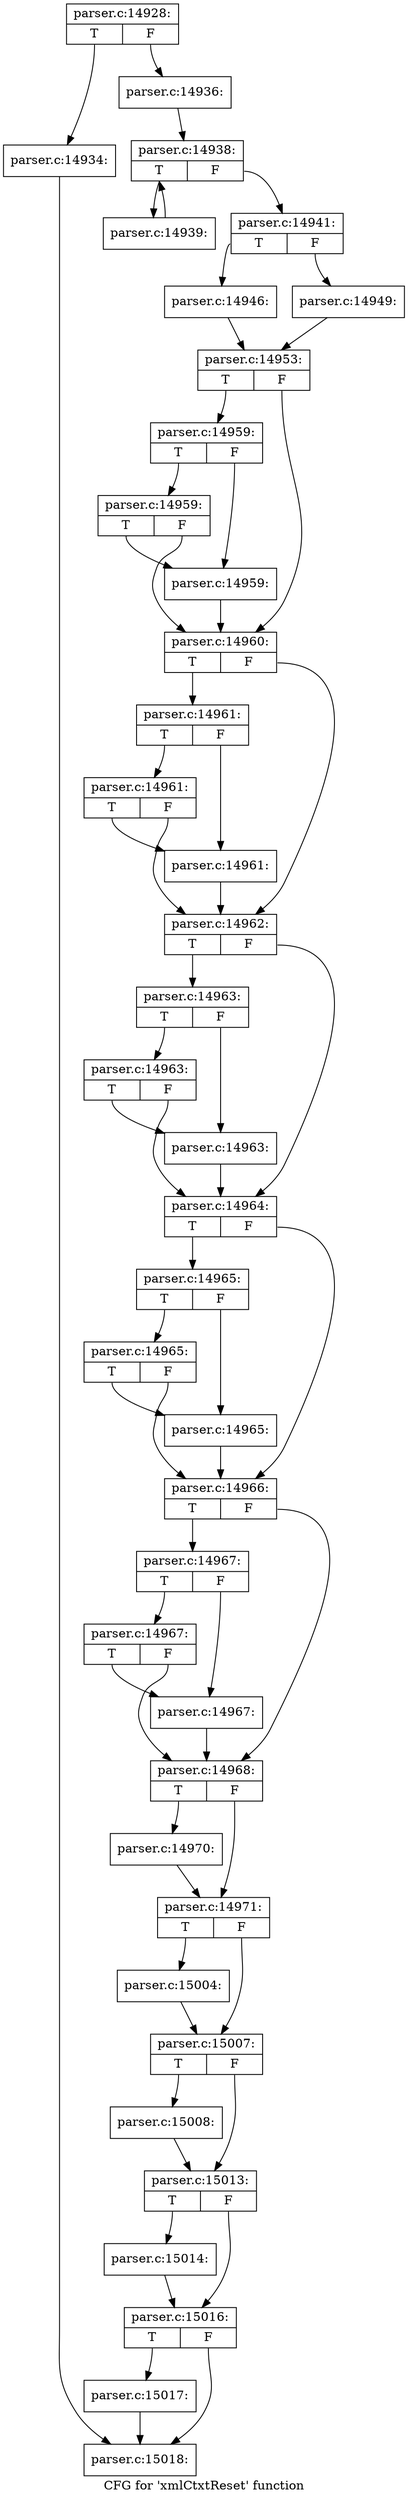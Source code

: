 digraph "CFG for 'xmlCtxtReset' function" {
	label="CFG for 'xmlCtxtReset' function";

	Node0x45dbf80 [shape=record,label="{parser.c:14928:|{<s0>T|<s1>F}}"];
	Node0x45dbf80:s0 -> Node0x4620dc0;
	Node0x45dbf80:s1 -> Node0x4620e10;
	Node0x4620dc0 [shape=record,label="{parser.c:14934:}"];
	Node0x4620dc0 -> Node0x4a3b920;
	Node0x4620e10 [shape=record,label="{parser.c:14936:}"];
	Node0x4620e10 -> Node0x4621330;
	Node0x4621330 [shape=record,label="{parser.c:14938:|{<s0>T|<s1>F}}"];
	Node0x4621330:s0 -> Node0x4621830;
	Node0x4621330:s1 -> Node0x4621510;
	Node0x4621830 [shape=record,label="{parser.c:14939:}"];
	Node0x4621830 -> Node0x4621330;
	Node0x4621510 [shape=record,label="{parser.c:14941:|{<s0>T|<s1>F}}"];
	Node0x4621510:s0 -> Node0x4a2ef50;
	Node0x4621510:s1 -> Node0x4a2eff0;
	Node0x4a2ef50 [shape=record,label="{parser.c:14946:}"];
	Node0x4a2ef50 -> Node0x4a2efa0;
	Node0x4a2eff0 [shape=record,label="{parser.c:14949:}"];
	Node0x4a2eff0 -> Node0x4a2efa0;
	Node0x4a2efa0 [shape=record,label="{parser.c:14953:|{<s0>T|<s1>F}}"];
	Node0x4a2efa0:s0 -> Node0x4a309a0;
	Node0x4a2efa0:s1 -> Node0x4a30950;
	Node0x4a309a0 [shape=record,label="{parser.c:14959:|{<s0>T|<s1>F}}"];
	Node0x4a309a0:s0 -> Node0x4a30c90;
	Node0x4a309a0:s1 -> Node0x4a30900;
	Node0x4a30c90 [shape=record,label="{parser.c:14959:|{<s0>T|<s1>F}}"];
	Node0x4a30c90:s0 -> Node0x4a30900;
	Node0x4a30c90:s1 -> Node0x4a30950;
	Node0x4a30900 [shape=record,label="{parser.c:14959:}"];
	Node0x4a30900 -> Node0x4a30950;
	Node0x4a30950 [shape=record,label="{parser.c:14960:|{<s0>T|<s1>F}}"];
	Node0x4a30950:s0 -> Node0x4a317c0;
	Node0x4a30950:s1 -> Node0x4a31770;
	Node0x4a317c0 [shape=record,label="{parser.c:14961:|{<s0>T|<s1>F}}"];
	Node0x4a317c0:s0 -> Node0x4a31ab0;
	Node0x4a317c0:s1 -> Node0x4a31720;
	Node0x4a31ab0 [shape=record,label="{parser.c:14961:|{<s0>T|<s1>F}}"];
	Node0x4a31ab0:s0 -> Node0x4a31720;
	Node0x4a31ab0:s1 -> Node0x4a31770;
	Node0x4a31720 [shape=record,label="{parser.c:14961:}"];
	Node0x4a31720 -> Node0x4a31770;
	Node0x4a31770 [shape=record,label="{parser.c:14962:|{<s0>T|<s1>F}}"];
	Node0x4a31770:s0 -> Node0x4a325e0;
	Node0x4a31770:s1 -> Node0x4a32590;
	Node0x4a325e0 [shape=record,label="{parser.c:14963:|{<s0>T|<s1>F}}"];
	Node0x4a325e0:s0 -> Node0x4a328d0;
	Node0x4a325e0:s1 -> Node0x4a32540;
	Node0x4a328d0 [shape=record,label="{parser.c:14963:|{<s0>T|<s1>F}}"];
	Node0x4a328d0:s0 -> Node0x4a32540;
	Node0x4a328d0:s1 -> Node0x4a32590;
	Node0x4a32540 [shape=record,label="{parser.c:14963:}"];
	Node0x4a32540 -> Node0x4a32590;
	Node0x4a32590 [shape=record,label="{parser.c:14964:|{<s0>T|<s1>F}}"];
	Node0x4a32590:s0 -> Node0x4a33400;
	Node0x4a32590:s1 -> Node0x4a333b0;
	Node0x4a33400 [shape=record,label="{parser.c:14965:|{<s0>T|<s1>F}}"];
	Node0x4a33400:s0 -> Node0x4a336f0;
	Node0x4a33400:s1 -> Node0x4a33360;
	Node0x4a336f0 [shape=record,label="{parser.c:14965:|{<s0>T|<s1>F}}"];
	Node0x4a336f0:s0 -> Node0x4a33360;
	Node0x4a336f0:s1 -> Node0x4a333b0;
	Node0x4a33360 [shape=record,label="{parser.c:14965:}"];
	Node0x4a33360 -> Node0x4a333b0;
	Node0x4a333b0 [shape=record,label="{parser.c:14966:|{<s0>T|<s1>F}}"];
	Node0x4a333b0:s0 -> Node0x4a34220;
	Node0x4a333b0:s1 -> Node0x4a341d0;
	Node0x4a34220 [shape=record,label="{parser.c:14967:|{<s0>T|<s1>F}}"];
	Node0x4a34220:s0 -> Node0x4a34510;
	Node0x4a34220:s1 -> Node0x4a34180;
	Node0x4a34510 [shape=record,label="{parser.c:14967:|{<s0>T|<s1>F}}"];
	Node0x4a34510:s0 -> Node0x4a34180;
	Node0x4a34510:s1 -> Node0x4a341d0;
	Node0x4a34180 [shape=record,label="{parser.c:14967:}"];
	Node0x4a34180 -> Node0x4a341d0;
	Node0x4a341d0 [shape=record,label="{parser.c:14968:|{<s0>T|<s1>F}}"];
	Node0x4a341d0:s0 -> Node0x4a34fd0;
	Node0x4a341d0:s1 -> Node0x4a35020;
	Node0x4a34fd0 [shape=record,label="{parser.c:14970:}"];
	Node0x4a34fd0 -> Node0x4a35020;
	Node0x4a35020 [shape=record,label="{parser.c:14971:|{<s0>T|<s1>F}}"];
	Node0x4a35020:s0 -> Node0x4a392e0;
	Node0x4a35020:s1 -> Node0x4a39610;
	Node0x4a392e0 [shape=record,label="{parser.c:15004:}"];
	Node0x4a392e0 -> Node0x4a39610;
	Node0x4a39610 [shape=record,label="{parser.c:15007:|{<s0>T|<s1>F}}"];
	Node0x4a39610:s0 -> Node0x4a39d90;
	Node0x4a39610:s1 -> Node0x4a3a000;
	Node0x4a39d90 [shape=record,label="{parser.c:15008:}"];
	Node0x4a39d90 -> Node0x4a3a000;
	Node0x4a3a000 [shape=record,label="{parser.c:15013:|{<s0>T|<s1>F}}"];
	Node0x4a3a000:s0 -> Node0x4a3ad90;
	Node0x4a3a000:s1 -> Node0x4a3ade0;
	Node0x4a3ad90 [shape=record,label="{parser.c:15014:}"];
	Node0x4a3ad90 -> Node0x4a3ade0;
	Node0x4a3ade0 [shape=record,label="{parser.c:15016:|{<s0>T|<s1>F}}"];
	Node0x4a3ade0:s0 -> Node0x4a3b4b0;
	Node0x4a3ade0:s1 -> Node0x4a3b920;
	Node0x4a3b4b0 [shape=record,label="{parser.c:15017:}"];
	Node0x4a3b4b0 -> Node0x4a3b920;
	Node0x4a3b920 [shape=record,label="{parser.c:15018:}"];
}
